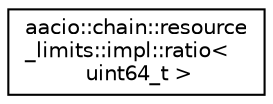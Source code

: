 digraph "Graphical Class Hierarchy"
{
  edge [fontname="Helvetica",fontsize="10",labelfontname="Helvetica",labelfontsize="10"];
  node [fontname="Helvetica",fontsize="10",shape=record];
  rankdir="LR";
  Node0 [label="aacio::chain::resource\l_limits::impl::ratio\<\l uint64_t \>",height=0.2,width=0.4,color="black", fillcolor="white", style="filled",URL="$structaacio_1_1chain_1_1resource__limits_1_1impl_1_1ratio.html"];
}

